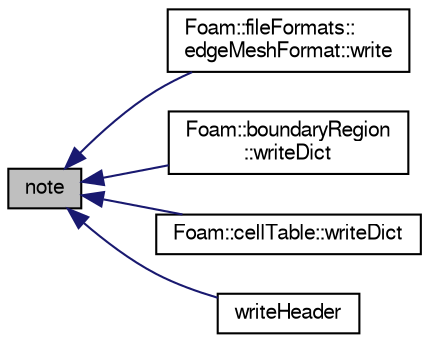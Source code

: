 digraph "note"
{
  bgcolor="transparent";
  edge [fontname="FreeSans",fontsize="10",labelfontname="FreeSans",labelfontsize="10"];
  node [fontname="FreeSans",fontsize="10",shape=record];
  rankdir="LR";
  Node1 [label="note",height=0.2,width=0.4,color="black", fillcolor="grey75", style="filled" fontcolor="black"];
  Node1 -> Node2 [dir="back",color="midnightblue",fontsize="10",style="solid",fontname="FreeSans"];
  Node2 [label="Foam::fileFormats::\ledgeMeshFormat::write",height=0.2,width=0.4,color="black",URL="$a00596.html#ac93279b51e2eb12dc1a54daf46bbca98",tooltip="Write edgeMesh with a mimicked IOobject header. "];
  Node1 -> Node3 [dir="back",color="midnightblue",fontsize="10",style="solid",fontname="FreeSans"];
  Node3 [label="Foam::boundaryRegion\l::writeDict",height=0.2,width=0.4,color="black",URL="$a00144.html#a818f7e6de46d8e92c2a2bdf25c528403",tooltip="Write constant/boundaryRegion for later reuse. "];
  Node1 -> Node4 [dir="back",color="midnightblue",fontsize="10",style="solid",fontname="FreeSans"];
  Node4 [label="Foam::cellTable::writeDict",height=0.2,width=0.4,color="black",URL="$a00225.html#a7f45e4b7995dd70575d8f9453f0de76d",tooltip="Write constant/cellTable for later reuse. "];
  Node1 -> Node5 [dir="back",color="midnightblue",fontsize="10",style="solid",fontname="FreeSans"];
  Node5 [label="writeHeader",height=0.2,width=0.4,color="black",URL="$a01142.html#a0eb19e4807b9f72e892a5e44d90f5054",tooltip="Write header. Allow override of type. "];
}
